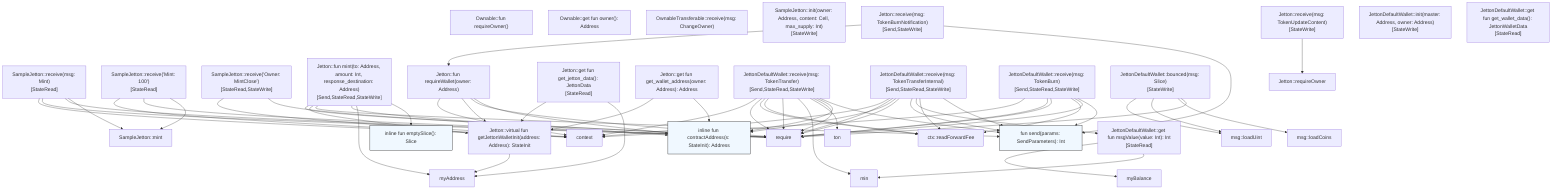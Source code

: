 graph TD
    node_6["inline fun emptySlice(): Slice"]
    node_13["inline fun contractAddress(s: StateInit): Address"]
    node_15["fun send(params: SendParameters): Int"]
    node_20["Ownable::fun requireOwner()"]
    node_21["Ownable::get fun owner(): Address"]
    node_22["OwnableTransferable::receive(msg: ChangeOwner)"]
    node_23["SampleJetton::init(owner: Address, content: Cell, max_supply: Int)
[StateWrite<totalSupply,max_supply,owner,mintable,content>]"]
    node_24["SampleJetton::receive(msg: Mint)
[StateRead<owner,mintable>]"]
    node_25["SampleJetton::receive('Mint: 100')
[StateRead<mintable,owner>]"]
    node_26["SampleJetton::receive('Owner: MintClose')
[StateRead<owner>,StateWrite<mintable>]"]
    node_27["Jetton::receive(msg: TokenUpdateContent)
[StateWrite<content>]"]
    node_28["Jetton::receive(msg: TokenBurnNotification)
[Send,StateWrite<totalSupply>]"]
    node_29["Jetton::fun mint(to: Address, amount: Int, response_destination: Address)
[Send,StateRead<totalSupply,max_supply>,StateWrite<totalSupply>]"]
    node_30["Jetton::fun requireWallet(owner: Address)"]
    node_31["Jetton::virtual fun getJettonWalletInit(address: Address): StateInit"]
    node_32["Jetton::get fun get_jetton_data(): JettonData
[StateRead<totalSupply,mintable,owner,content>]"]
    node_33["Jetton::get fun get_wallet_address(owner: Address): Address"]
    node_34["JettonDefaultWallet::init(master: Address, owner: Address)
[StateWrite<balance,owner,master>]"]
    node_35["JettonDefaultWallet::receive(msg: TokenTransfer)
[Send,StateRead<owner,gasConsumption,minTonsForStorage,balance,master>,StateWrite<balance>]"]
    node_36["JettonDefaultWallet::receive(msg: TokenTransferInternal)
[Send,StateRead<master,balance,owner>,StateWrite<balance>]"]
    node_37["JettonDefaultWallet::get fun msgValue(value: Int): Int
[StateRead<minTonsForStorage>]"]
    node_38["JettonDefaultWallet::receive(msg: TokenBurn)
[Send,StateRead<owner,balance,gasConsumption,minTonsForStorage,master>,StateWrite<balance>]"]
    node_39["JettonDefaultWallet::bounced(msg: Slice)
[StateWrite<balance>]"]
    node_40["JettonDefaultWallet::get fun get_wallet_data(): JettonWalletData
[StateRead<balance,owner,master>]"]
    node_41["context"]
    node_42["require"]
    node_43["SampleJetton::mint"]
    node_44["Jetton::requireOwner"]
    node_45["myAddress"]
    node_46["ctx::readForwardFee"]
    node_47["min"]
    node_48["ton"]
    node_49["myBalance"]
    node_50["msg::loadUint"]
    node_51["msg::loadCoins"]
    node_24 --> node_41
    node_24 --> node_42
    node_24 --> node_42
    node_24 --> node_43
    node_25 --> node_41
    node_25 --> node_42
    node_25 --> node_43
    node_26 --> node_41
    node_26 --> node_42
    node_27 --> node_44
    node_28 --> node_30
    node_28 --> node_15
    node_29 --> node_42
    node_29 --> node_31
    node_29 --> node_15
    node_29 --> node_13
    node_29 --> node_45
    node_29 --> node_6
    node_30 --> node_41
    node_30 --> node_31
    node_30 --> node_42
    node_30 --> node_13
    node_31 --> node_45
    node_32 --> node_31
    node_32 --> node_45
    node_33 --> node_31
    node_33 --> node_13
    node_35 --> node_41
    node_35 --> node_42
    node_35 --> node_46
    node_35 --> node_46
    node_35 --> node_42
    node_35 --> node_47
    node_35 --> node_48
    node_35 --> node_42
    node_35 --> node_13
    node_35 --> node_15
    node_36 --> node_41
    node_36 --> node_42
    node_36 --> node_13
    node_36 --> node_42
    node_36 --> node_15
    node_36 --> node_37
    node_36 --> node_46
    node_36 --> node_15
    node_37 --> node_49
    node_37 --> node_47
    node_38 --> node_41
    node_38 --> node_42
    node_38 --> node_42
    node_38 --> node_46
    node_38 --> node_42
    node_38 --> node_15
    node_39 --> node_50
    node_39 --> node_50
    node_39 --> node_51
    node_39 --> node_42
    style node_6 fill:#F0F8FF,stroke:#000,stroke-width:1px;
    style node_13 fill:#F0F8FF,stroke:#000,stroke-width:1px;
    style node_15 fill:#F0F8FF,stroke:#000,stroke-width:1px;